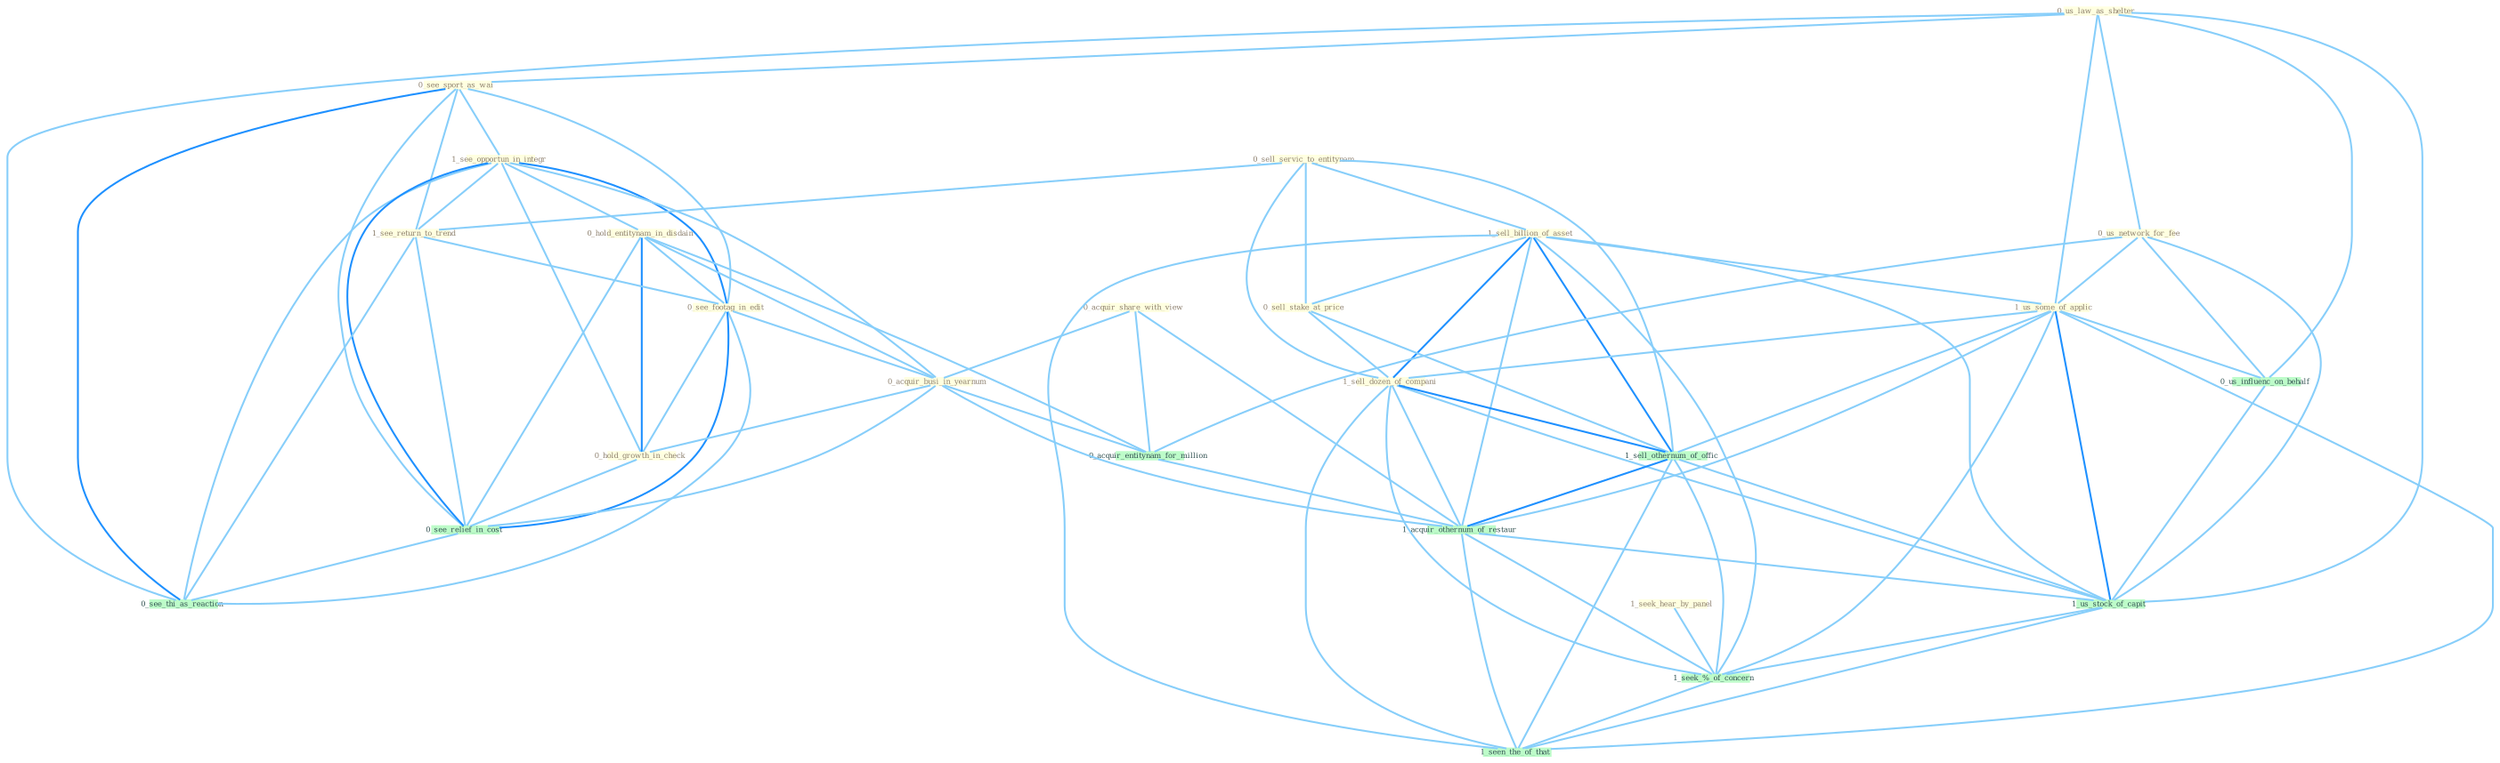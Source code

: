Graph G{ 
    node
    [shape=polygon,style=filled,width=.5,height=.06,color="#BDFCC9",fixedsize=true,fontsize=4,
    fontcolor="#2f4f4f"];
    {node
    [color="#ffffe0", fontcolor="#8b7d6b"] "0_us_law_as_shelter " "0_see_sport_as_wai " "1_see_opportun_in_integr " "0_acquir_share_with_view " "0_sell_servic_to_entitynam " "1_sell_billion_of_asset " "0_sell_stake_at_price " "0_us_network_for_fee " "1_us_some_of_applic " "0_hold_entitynam_in_disdain " "1_see_return_to_trend " "0_see_footag_in_edit " "1_sell_dozen_of_compani " "0_acquir_busi_in_yearnum " "0_hold_growth_in_check " "1_seek_hear_by_panel "}
{node [color="#fff0f5", fontcolor="#b22222"]}
edge [color="#B0E2FF"];

	"0_us_law_as_shelter " -- "0_see_sport_as_wai " [w="1", color="#87cefa" ];
	"0_us_law_as_shelter " -- "0_us_network_for_fee " [w="1", color="#87cefa" ];
	"0_us_law_as_shelter " -- "1_us_some_of_applic " [w="1", color="#87cefa" ];
	"0_us_law_as_shelter " -- "0_us_influenc_on_behalf " [w="1", color="#87cefa" ];
	"0_us_law_as_shelter " -- "0_see_thi_as_reaction " [w="1", color="#87cefa" ];
	"0_us_law_as_shelter " -- "1_us_stock_of_capit " [w="1", color="#87cefa" ];
	"0_see_sport_as_wai " -- "1_see_opportun_in_integr " [w="1", color="#87cefa" ];
	"0_see_sport_as_wai " -- "1_see_return_to_trend " [w="1", color="#87cefa" ];
	"0_see_sport_as_wai " -- "0_see_footag_in_edit " [w="1", color="#87cefa" ];
	"0_see_sport_as_wai " -- "0_see_relief_in_cost " [w="1", color="#87cefa" ];
	"0_see_sport_as_wai " -- "0_see_thi_as_reaction " [w="2", color="#1e90ff" , len=0.8];
	"1_see_opportun_in_integr " -- "0_hold_entitynam_in_disdain " [w="1", color="#87cefa" ];
	"1_see_opportun_in_integr " -- "1_see_return_to_trend " [w="1", color="#87cefa" ];
	"1_see_opportun_in_integr " -- "0_see_footag_in_edit " [w="2", color="#1e90ff" , len=0.8];
	"1_see_opportun_in_integr " -- "0_acquir_busi_in_yearnum " [w="1", color="#87cefa" ];
	"1_see_opportun_in_integr " -- "0_hold_growth_in_check " [w="1", color="#87cefa" ];
	"1_see_opportun_in_integr " -- "0_see_relief_in_cost " [w="2", color="#1e90ff" , len=0.8];
	"1_see_opportun_in_integr " -- "0_see_thi_as_reaction " [w="1", color="#87cefa" ];
	"0_acquir_share_with_view " -- "0_acquir_busi_in_yearnum " [w="1", color="#87cefa" ];
	"0_acquir_share_with_view " -- "0_acquir_entitynam_for_million " [w="1", color="#87cefa" ];
	"0_acquir_share_with_view " -- "1_acquir_othernum_of_restaur " [w="1", color="#87cefa" ];
	"0_sell_servic_to_entitynam " -- "1_sell_billion_of_asset " [w="1", color="#87cefa" ];
	"0_sell_servic_to_entitynam " -- "0_sell_stake_at_price " [w="1", color="#87cefa" ];
	"0_sell_servic_to_entitynam " -- "1_see_return_to_trend " [w="1", color="#87cefa" ];
	"0_sell_servic_to_entitynam " -- "1_sell_dozen_of_compani " [w="1", color="#87cefa" ];
	"0_sell_servic_to_entitynam " -- "1_sell_othernum_of_offic " [w="1", color="#87cefa" ];
	"1_sell_billion_of_asset " -- "0_sell_stake_at_price " [w="1", color="#87cefa" ];
	"1_sell_billion_of_asset " -- "1_us_some_of_applic " [w="1", color="#87cefa" ];
	"1_sell_billion_of_asset " -- "1_sell_dozen_of_compani " [w="2", color="#1e90ff" , len=0.8];
	"1_sell_billion_of_asset " -- "1_sell_othernum_of_offic " [w="2", color="#1e90ff" , len=0.8];
	"1_sell_billion_of_asset " -- "1_acquir_othernum_of_restaur " [w="1", color="#87cefa" ];
	"1_sell_billion_of_asset " -- "1_us_stock_of_capit " [w="1", color="#87cefa" ];
	"1_sell_billion_of_asset " -- "1_seek_%_of_concern " [w="1", color="#87cefa" ];
	"1_sell_billion_of_asset " -- "1_seen_the_of_that " [w="1", color="#87cefa" ];
	"0_sell_stake_at_price " -- "1_sell_dozen_of_compani " [w="1", color="#87cefa" ];
	"0_sell_stake_at_price " -- "1_sell_othernum_of_offic " [w="1", color="#87cefa" ];
	"0_us_network_for_fee " -- "1_us_some_of_applic " [w="1", color="#87cefa" ];
	"0_us_network_for_fee " -- "0_acquir_entitynam_for_million " [w="1", color="#87cefa" ];
	"0_us_network_for_fee " -- "0_us_influenc_on_behalf " [w="1", color="#87cefa" ];
	"0_us_network_for_fee " -- "1_us_stock_of_capit " [w="1", color="#87cefa" ];
	"1_us_some_of_applic " -- "1_sell_dozen_of_compani " [w="1", color="#87cefa" ];
	"1_us_some_of_applic " -- "1_sell_othernum_of_offic " [w="1", color="#87cefa" ];
	"1_us_some_of_applic " -- "0_us_influenc_on_behalf " [w="1", color="#87cefa" ];
	"1_us_some_of_applic " -- "1_acquir_othernum_of_restaur " [w="1", color="#87cefa" ];
	"1_us_some_of_applic " -- "1_us_stock_of_capit " [w="2", color="#1e90ff" , len=0.8];
	"1_us_some_of_applic " -- "1_seek_%_of_concern " [w="1", color="#87cefa" ];
	"1_us_some_of_applic " -- "1_seen_the_of_that " [w="1", color="#87cefa" ];
	"0_hold_entitynam_in_disdain " -- "0_see_footag_in_edit " [w="1", color="#87cefa" ];
	"0_hold_entitynam_in_disdain " -- "0_acquir_busi_in_yearnum " [w="1", color="#87cefa" ];
	"0_hold_entitynam_in_disdain " -- "0_hold_growth_in_check " [w="2", color="#1e90ff" , len=0.8];
	"0_hold_entitynam_in_disdain " -- "0_acquir_entitynam_for_million " [w="1", color="#87cefa" ];
	"0_hold_entitynam_in_disdain " -- "0_see_relief_in_cost " [w="1", color="#87cefa" ];
	"1_see_return_to_trend " -- "0_see_footag_in_edit " [w="1", color="#87cefa" ];
	"1_see_return_to_trend " -- "0_see_relief_in_cost " [w="1", color="#87cefa" ];
	"1_see_return_to_trend " -- "0_see_thi_as_reaction " [w="1", color="#87cefa" ];
	"0_see_footag_in_edit " -- "0_acquir_busi_in_yearnum " [w="1", color="#87cefa" ];
	"0_see_footag_in_edit " -- "0_hold_growth_in_check " [w="1", color="#87cefa" ];
	"0_see_footag_in_edit " -- "0_see_relief_in_cost " [w="2", color="#1e90ff" , len=0.8];
	"0_see_footag_in_edit " -- "0_see_thi_as_reaction " [w="1", color="#87cefa" ];
	"1_sell_dozen_of_compani " -- "1_sell_othernum_of_offic " [w="2", color="#1e90ff" , len=0.8];
	"1_sell_dozen_of_compani " -- "1_acquir_othernum_of_restaur " [w="1", color="#87cefa" ];
	"1_sell_dozen_of_compani " -- "1_us_stock_of_capit " [w="1", color="#87cefa" ];
	"1_sell_dozen_of_compani " -- "1_seek_%_of_concern " [w="1", color="#87cefa" ];
	"1_sell_dozen_of_compani " -- "1_seen_the_of_that " [w="1", color="#87cefa" ];
	"0_acquir_busi_in_yearnum " -- "0_hold_growth_in_check " [w="1", color="#87cefa" ];
	"0_acquir_busi_in_yearnum " -- "0_acquir_entitynam_for_million " [w="1", color="#87cefa" ];
	"0_acquir_busi_in_yearnum " -- "0_see_relief_in_cost " [w="1", color="#87cefa" ];
	"0_acquir_busi_in_yearnum " -- "1_acquir_othernum_of_restaur " [w="1", color="#87cefa" ];
	"0_hold_growth_in_check " -- "0_see_relief_in_cost " [w="1", color="#87cefa" ];
	"1_seek_hear_by_panel " -- "1_seek_%_of_concern " [w="1", color="#87cefa" ];
	"0_acquir_entitynam_for_million " -- "1_acquir_othernum_of_restaur " [w="1", color="#87cefa" ];
	"1_sell_othernum_of_offic " -- "1_acquir_othernum_of_restaur " [w="2", color="#1e90ff" , len=0.8];
	"1_sell_othernum_of_offic " -- "1_us_stock_of_capit " [w="1", color="#87cefa" ];
	"1_sell_othernum_of_offic " -- "1_seek_%_of_concern " [w="1", color="#87cefa" ];
	"1_sell_othernum_of_offic " -- "1_seen_the_of_that " [w="1", color="#87cefa" ];
	"0_us_influenc_on_behalf " -- "1_us_stock_of_capit " [w="1", color="#87cefa" ];
	"0_see_relief_in_cost " -- "0_see_thi_as_reaction " [w="1", color="#87cefa" ];
	"1_acquir_othernum_of_restaur " -- "1_us_stock_of_capit " [w="1", color="#87cefa" ];
	"1_acquir_othernum_of_restaur " -- "1_seek_%_of_concern " [w="1", color="#87cefa" ];
	"1_acquir_othernum_of_restaur " -- "1_seen_the_of_that " [w="1", color="#87cefa" ];
	"1_us_stock_of_capit " -- "1_seek_%_of_concern " [w="1", color="#87cefa" ];
	"1_us_stock_of_capit " -- "1_seen_the_of_that " [w="1", color="#87cefa" ];
	"1_seek_%_of_concern " -- "1_seen_the_of_that " [w="1", color="#87cefa" ];
}